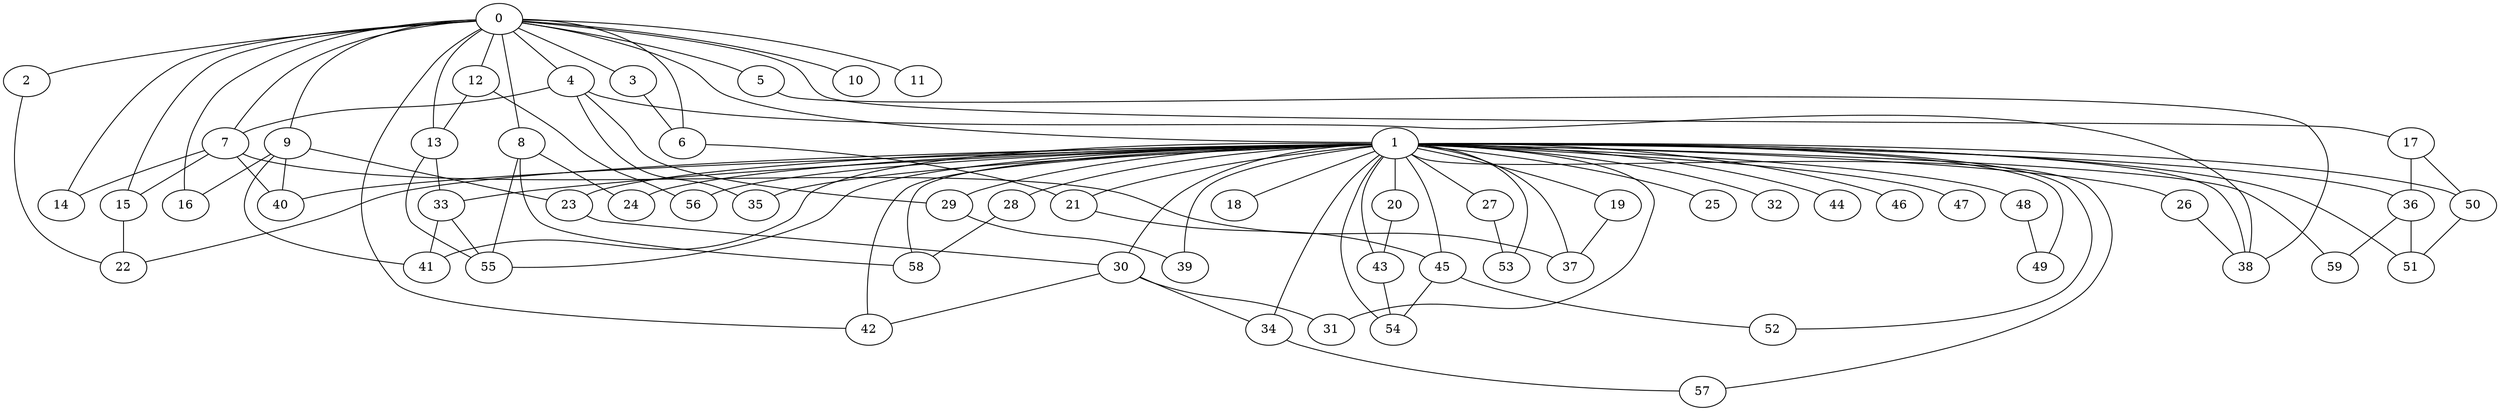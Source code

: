 
graph graphname {
    0 -- 1
0 -- 2
0 -- 3
0 -- 4
0 -- 5
0 -- 6
0 -- 7
0 -- 8
0 -- 9
0 -- 10
0 -- 11
0 -- 12
0 -- 13
0 -- 14
0 -- 15
0 -- 16
0 -- 17
0 -- 42
1 -- 18
1 -- 19
1 -- 20
1 -- 21
1 -- 22
1 -- 23
1 -- 24
1 -- 25
1 -- 26
1 -- 27
1 -- 28
1 -- 29
1 -- 30
1 -- 31
1 -- 32
1 -- 33
1 -- 34
1 -- 35
1 -- 36
1 -- 37
1 -- 38
1 -- 39
1 -- 40
1 -- 41
1 -- 42
1 -- 43
1 -- 44
1 -- 45
1 -- 46
1 -- 47
1 -- 48
1 -- 49
1 -- 50
1 -- 51
1 -- 52
1 -- 53
1 -- 54
1 -- 55
1 -- 56
1 -- 57
1 -- 58
1 -- 59
2 -- 22
3 -- 6
4 -- 7
4 -- 29
4 -- 38
4 -- 35
5 -- 38
6 -- 21
7 -- 15
7 -- 37
7 -- 40
7 -- 14
8 -- 55
8 -- 24
8 -- 58
9 -- 41
9 -- 40
9 -- 16
9 -- 23
12 -- 13
12 -- 56
13 -- 33
13 -- 55
15 -- 22
17 -- 36
17 -- 50
19 -- 37
20 -- 43
21 -- 45
23 -- 30
26 -- 38
27 -- 53
28 -- 58
29 -- 39
30 -- 31
30 -- 42
30 -- 34
33 -- 55
33 -- 41
34 -- 57
36 -- 59
36 -- 51
43 -- 54
45 -- 54
45 -- 52
48 -- 49
50 -- 51

}
